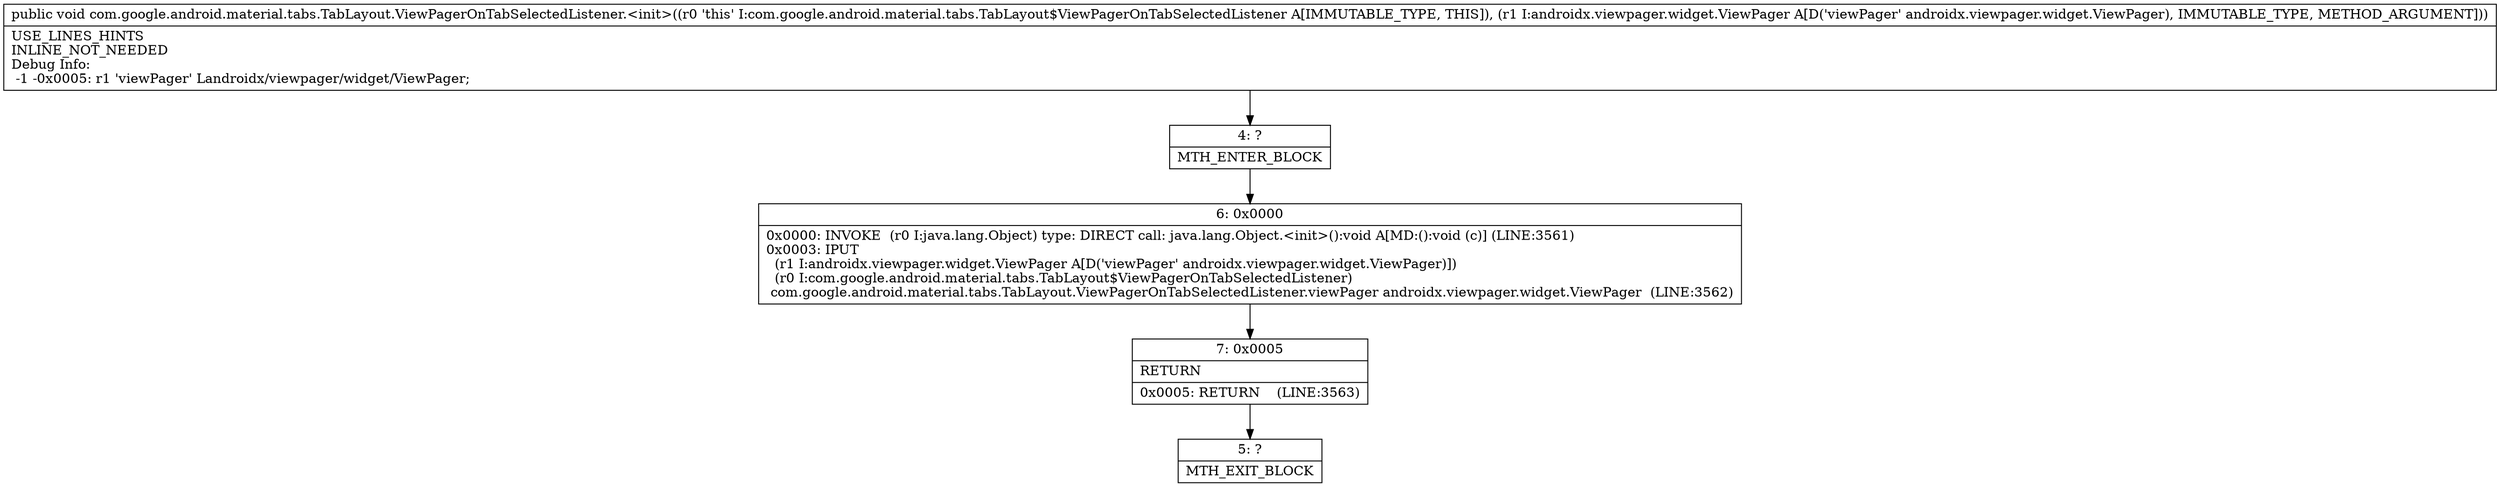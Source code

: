 digraph "CFG forcom.google.android.material.tabs.TabLayout.ViewPagerOnTabSelectedListener.\<init\>(Landroidx\/viewpager\/widget\/ViewPager;)V" {
Node_4 [shape=record,label="{4\:\ ?|MTH_ENTER_BLOCK\l}"];
Node_6 [shape=record,label="{6\:\ 0x0000|0x0000: INVOKE  (r0 I:java.lang.Object) type: DIRECT call: java.lang.Object.\<init\>():void A[MD:():void (c)] (LINE:3561)\l0x0003: IPUT  \l  (r1 I:androidx.viewpager.widget.ViewPager A[D('viewPager' androidx.viewpager.widget.ViewPager)])\l  (r0 I:com.google.android.material.tabs.TabLayout$ViewPagerOnTabSelectedListener)\l com.google.android.material.tabs.TabLayout.ViewPagerOnTabSelectedListener.viewPager androidx.viewpager.widget.ViewPager  (LINE:3562)\l}"];
Node_7 [shape=record,label="{7\:\ 0x0005|RETURN\l|0x0005: RETURN    (LINE:3563)\l}"];
Node_5 [shape=record,label="{5\:\ ?|MTH_EXIT_BLOCK\l}"];
MethodNode[shape=record,label="{public void com.google.android.material.tabs.TabLayout.ViewPagerOnTabSelectedListener.\<init\>((r0 'this' I:com.google.android.material.tabs.TabLayout$ViewPagerOnTabSelectedListener A[IMMUTABLE_TYPE, THIS]), (r1 I:androidx.viewpager.widget.ViewPager A[D('viewPager' androidx.viewpager.widget.ViewPager), IMMUTABLE_TYPE, METHOD_ARGUMENT]))  | USE_LINES_HINTS\lINLINE_NOT_NEEDED\lDebug Info:\l  \-1 \-0x0005: r1 'viewPager' Landroidx\/viewpager\/widget\/ViewPager;\l}"];
MethodNode -> Node_4;Node_4 -> Node_6;
Node_6 -> Node_7;
Node_7 -> Node_5;
}

